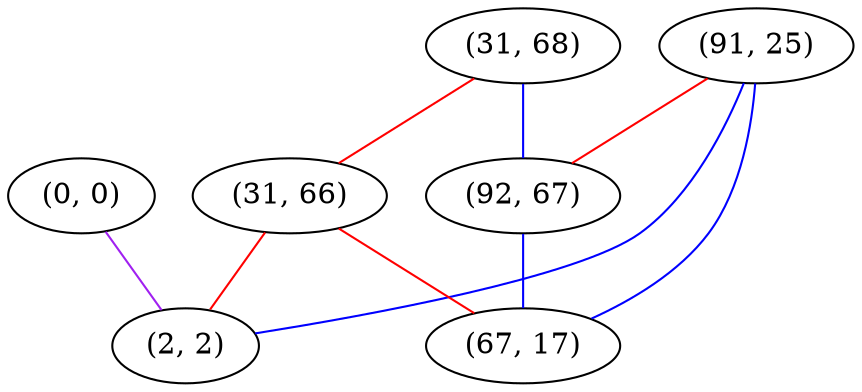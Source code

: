 graph "" {
"(0, 0)";
"(31, 68)";
"(91, 25)";
"(92, 67)";
"(31, 66)";
"(2, 2)";
"(67, 17)";
"(0, 0)" -- "(2, 2)"  [color=purple, key=0, weight=4];
"(31, 68)" -- "(92, 67)"  [color=blue, key=0, weight=3];
"(31, 68)" -- "(31, 66)"  [color=red, key=0, weight=1];
"(91, 25)" -- "(67, 17)"  [color=blue, key=0, weight=3];
"(91, 25)" -- "(92, 67)"  [color=red, key=0, weight=1];
"(91, 25)" -- "(2, 2)"  [color=blue, key=0, weight=3];
"(92, 67)" -- "(67, 17)"  [color=blue, key=0, weight=3];
"(31, 66)" -- "(67, 17)"  [color=red, key=0, weight=1];
"(31, 66)" -- "(2, 2)"  [color=red, key=0, weight=1];
}
